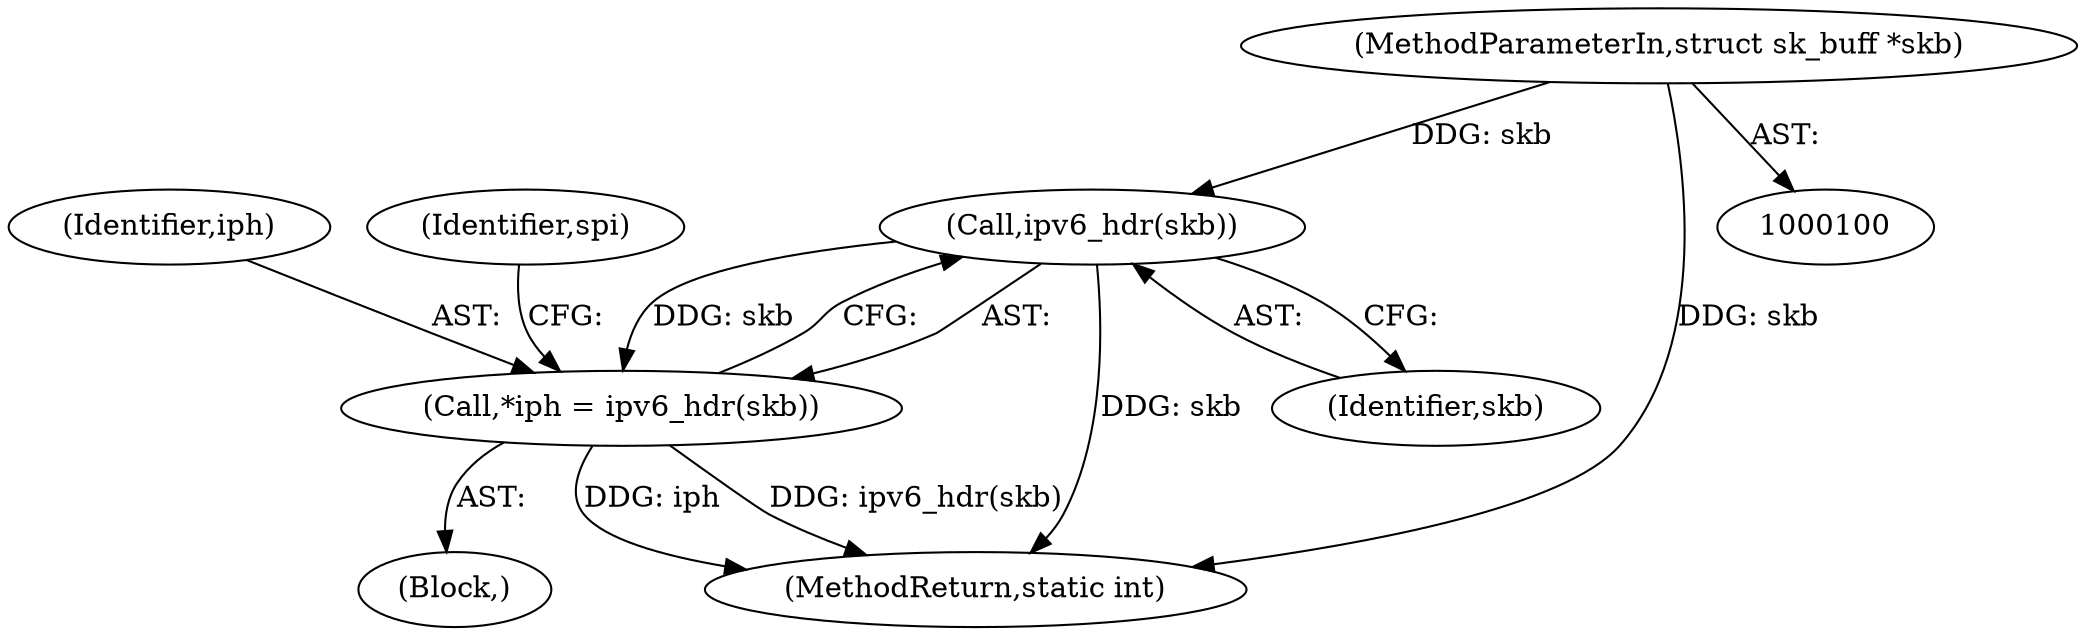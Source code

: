 digraph "0_linux_d0772b70faaf8e9f2013b6c4273d94d5eac8047a@pointer" {
"1000101" [label="(MethodParameterIn,struct sk_buff *skb)"];
"1000106" [label="(Call,ipv6_hdr(skb))"];
"1000104" [label="(Call,*iph = ipv6_hdr(skb))"];
"1000106" [label="(Call,ipv6_hdr(skb))"];
"1000105" [label="(Identifier,iph)"];
"1000101" [label="(MethodParameterIn,struct sk_buff *skb)"];
"1000104" [label="(Call,*iph = ipv6_hdr(skb))"];
"1000107" [label="(Identifier,skb)"];
"1000110" [label="(Identifier,spi)"];
"1000102" [label="(Block,)"];
"1000119" [label="(MethodReturn,static int)"];
"1000101" -> "1000100"  [label="AST: "];
"1000101" -> "1000119"  [label="DDG: skb"];
"1000101" -> "1000106"  [label="DDG: skb"];
"1000106" -> "1000104"  [label="AST: "];
"1000106" -> "1000107"  [label="CFG: "];
"1000107" -> "1000106"  [label="AST: "];
"1000104" -> "1000106"  [label="CFG: "];
"1000106" -> "1000119"  [label="DDG: skb"];
"1000106" -> "1000104"  [label="DDG: skb"];
"1000104" -> "1000102"  [label="AST: "];
"1000105" -> "1000104"  [label="AST: "];
"1000110" -> "1000104"  [label="CFG: "];
"1000104" -> "1000119"  [label="DDG: iph"];
"1000104" -> "1000119"  [label="DDG: ipv6_hdr(skb)"];
}
